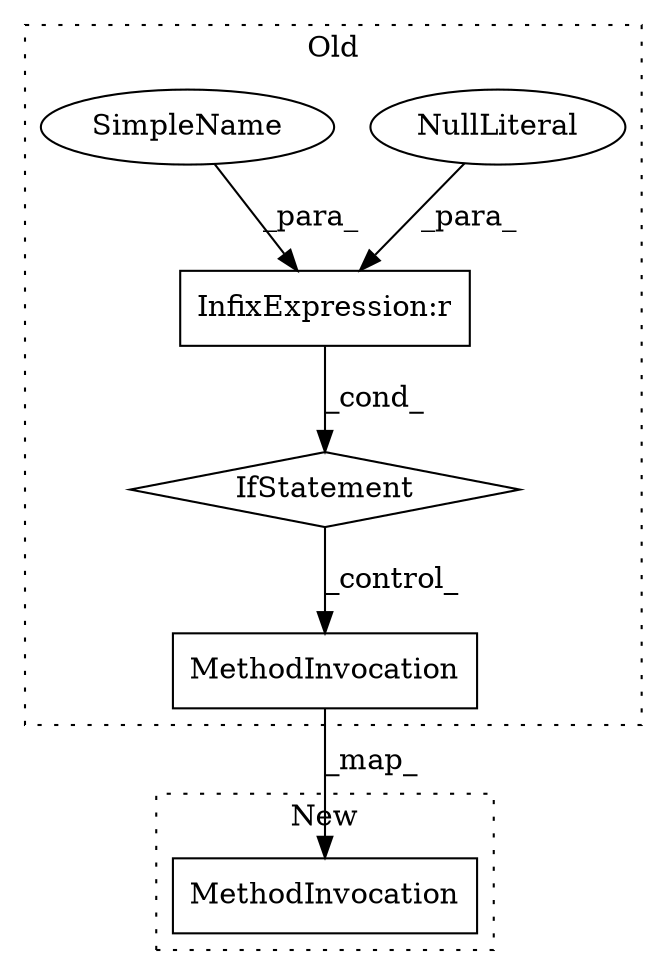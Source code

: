 digraph G {
subgraph cluster0 {
1 [label="IfStatement" a="25" s="36853,36873" l="4,2" shape="diamond"];
3 [label="MethodInvocation" a="32" s="36894" l="7" shape="box"];
4 [label="NullLiteral" a="33" s="36869" l="4" shape="ellipse"];
5 [label="SimpleName" a="42" s="36857" l="8" shape="ellipse"];
6 [label="InfixExpression:r" a="27" s="36865" l="4" shape="box"];
label = "Old";
style="dotted";
}
subgraph cluster1 {
2 [label="MethodInvocation" a="32" s="36973" l="7" shape="box"];
label = "New";
style="dotted";
}
1 -> 3 [label="_control_"];
3 -> 2 [label="_map_"];
4 -> 6 [label="_para_"];
5 -> 6 [label="_para_"];
6 -> 1 [label="_cond_"];
}